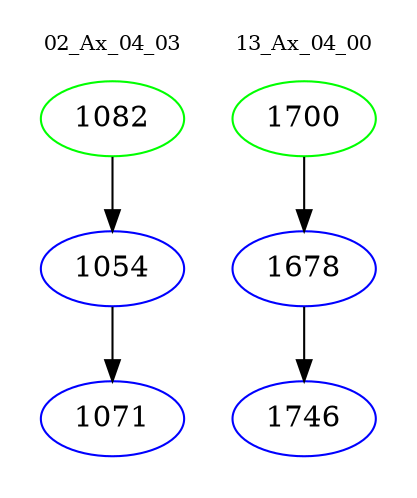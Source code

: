 digraph{
subgraph cluster_0 {
color = white
label = "02_Ax_04_03";
fontsize=10;
T0_1082 [label="1082", color="green"]
T0_1082 -> T0_1054 [color="black"]
T0_1054 [label="1054", color="blue"]
T0_1054 -> T0_1071 [color="black"]
T0_1071 [label="1071", color="blue"]
}
subgraph cluster_1 {
color = white
label = "13_Ax_04_00";
fontsize=10;
T1_1700 [label="1700", color="green"]
T1_1700 -> T1_1678 [color="black"]
T1_1678 [label="1678", color="blue"]
T1_1678 -> T1_1746 [color="black"]
T1_1746 [label="1746", color="blue"]
}
}
